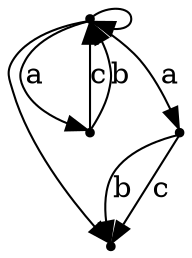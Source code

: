 digraph { node[shape="point"]
N0 -> N3[label = "a"];
N3 -> N0[label = "c"];
N3 -> N0[label = "b"];
N0 -> N1[label = ""];
N0 -> N0[label = ""];
N0 -> N2[label = "a"];
N2 -> N1[label = "b"];
N2 -> N1[label = "c"];
}
